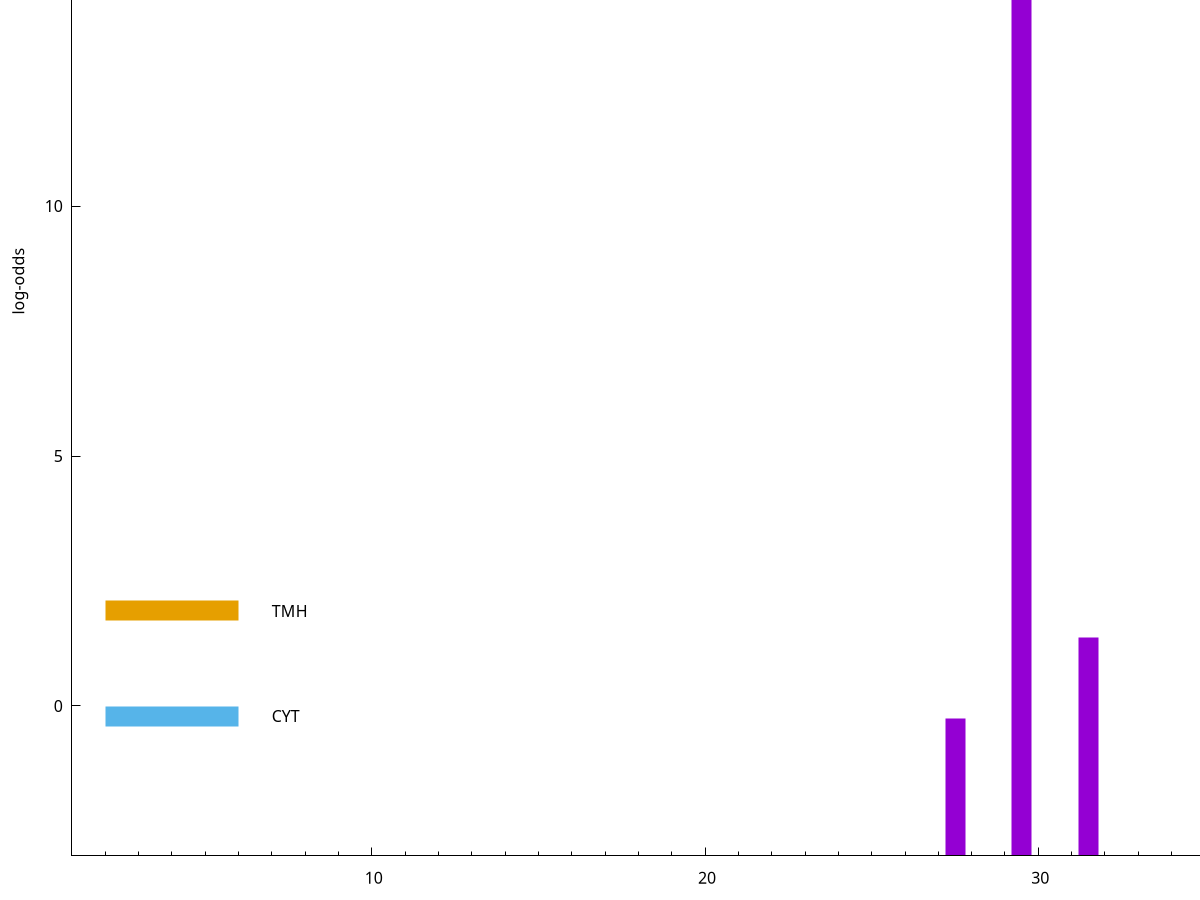 set title "LipoP predictions for SRR3996258.gff"
set size 2., 1.4
set xrange [1:70] 
set mxtics 10
set yrange [-3:20]
set y2range [0:23]
set ylabel "log-odds"
set term postscript eps color solid "Helvetica" 30
set output "SRR3996258.gff24.eps"
set arrow from 2,14.7067 to 6,14.7067 nohead lt 1 lw 20
set label "SpI" at 7,14.7067
set arrow from 2,1.90219 to 6,1.90219 nohead lt 4 lw 20
set label "TMH" at 7,1.90219
set arrow from 2,-0.200913 to 6,-0.200913 nohead lt 3 lw 20
set label "CYT" at 7,-0.200913
set arrow from 2,14.7067 to 6,14.7067 nohead lt 1 lw 20
set label "SpI" at 7,14.7067
# NOTE: The scores below are the log-odds scores with the threshold
# NOTE: subtracted (a hack to make gnuplot make the histogram all
# NOTE: look nice).
plot "-" axes x1y2 title "" with impulses lt 1 lw 20
29.500000 17.706500
31.500000 4.365770
27.500000 2.757121
28.500000 0.007190
e
exit
